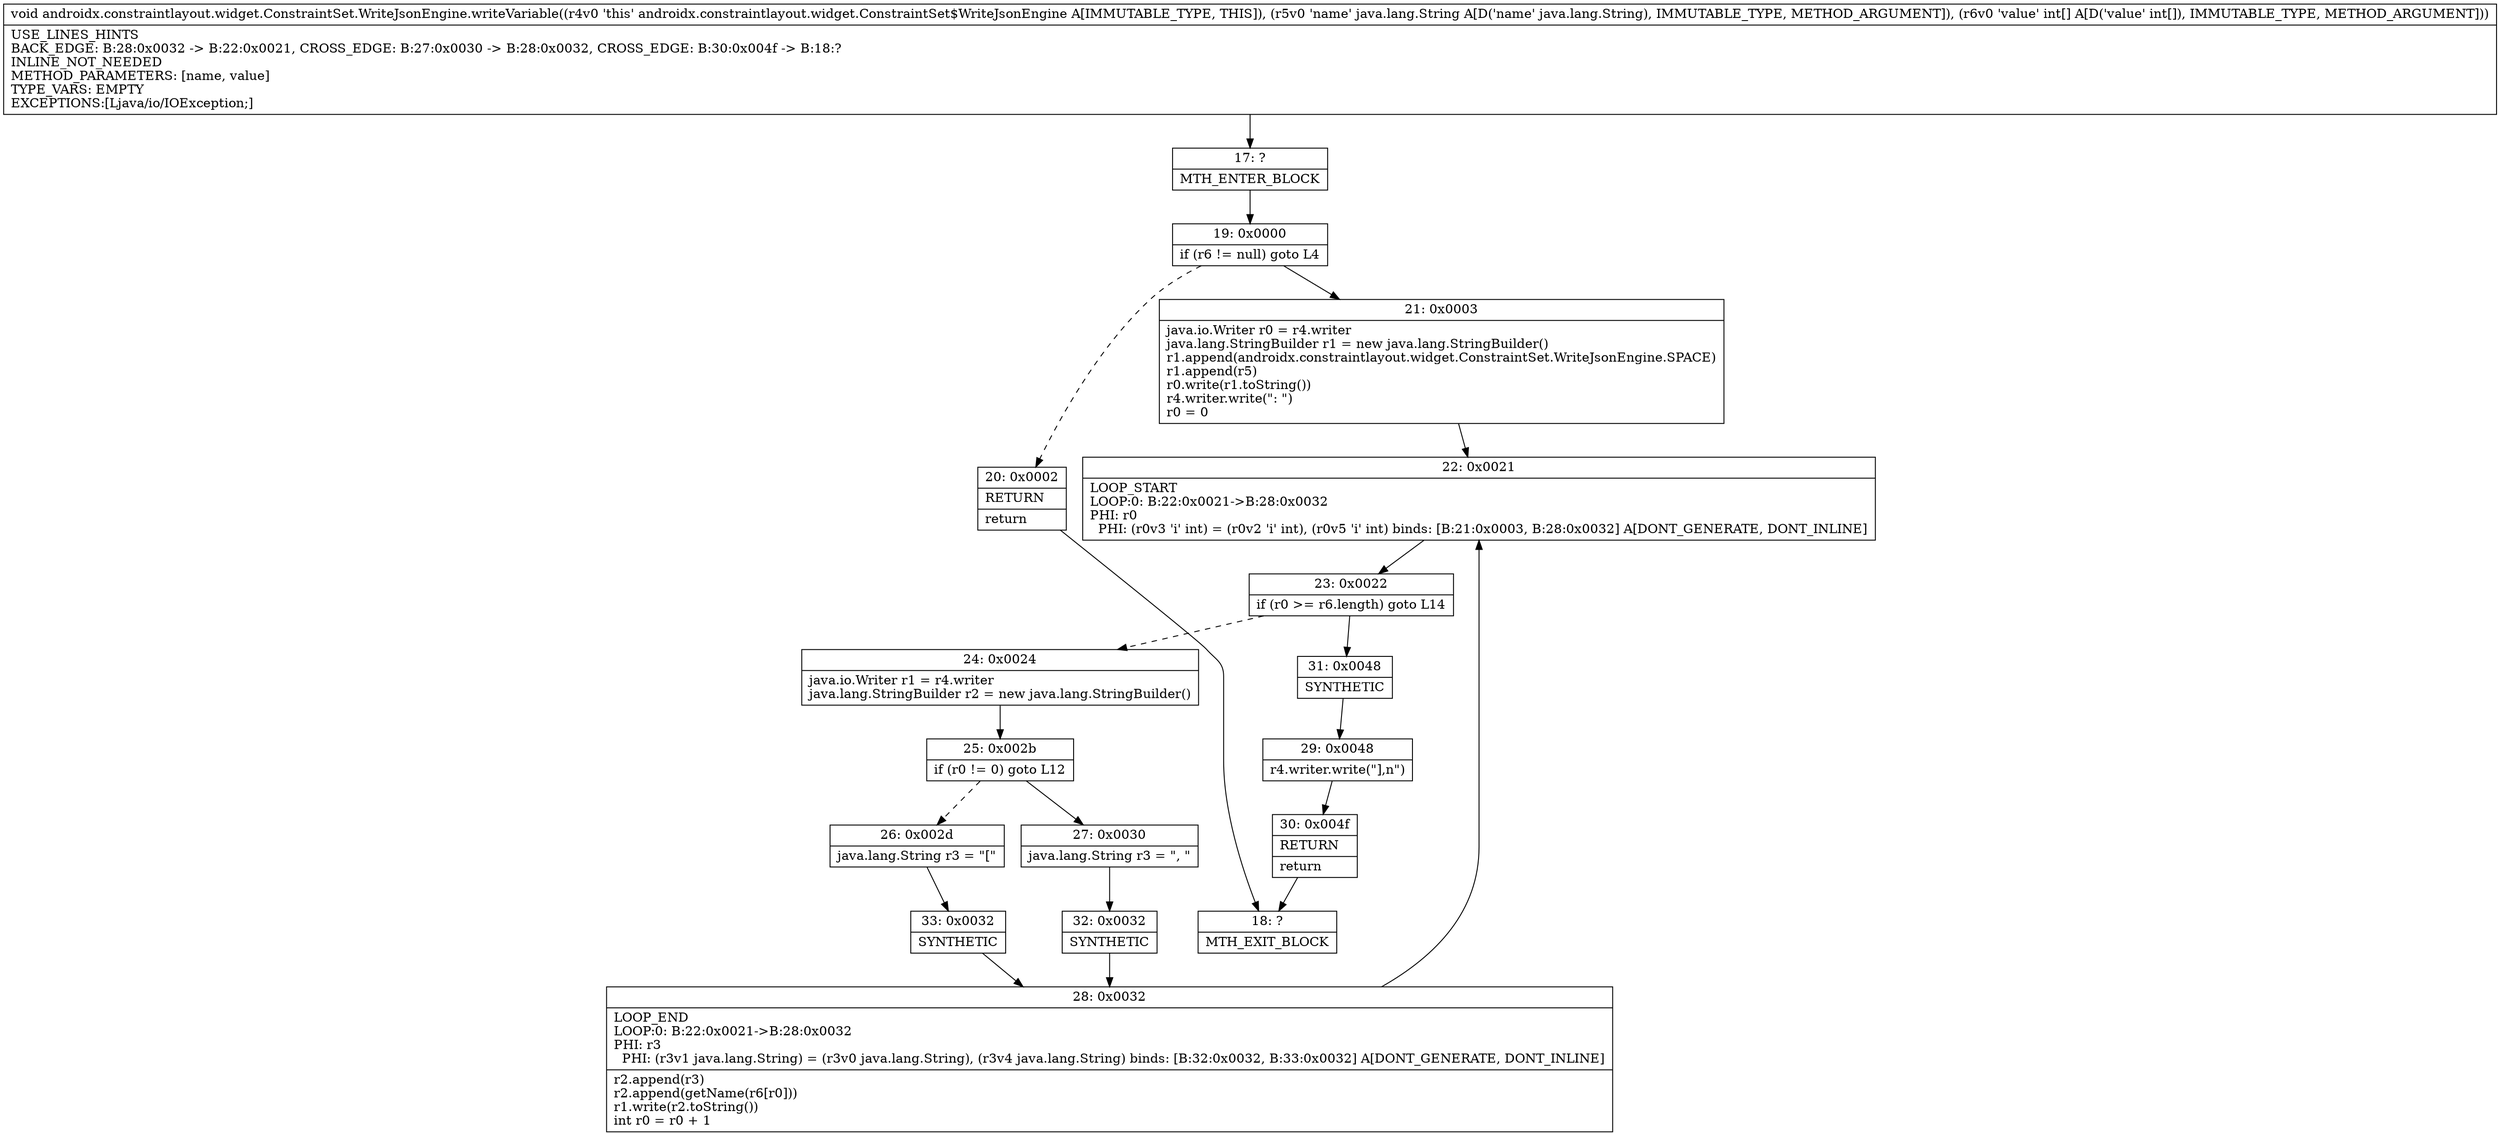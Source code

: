 digraph "CFG forandroidx.constraintlayout.widget.ConstraintSet.WriteJsonEngine.writeVariable(Ljava\/lang\/String;[I)V" {
Node_17 [shape=record,label="{17\:\ ?|MTH_ENTER_BLOCK\l}"];
Node_19 [shape=record,label="{19\:\ 0x0000|if (r6 != null) goto L4\l}"];
Node_20 [shape=record,label="{20\:\ 0x0002|RETURN\l|return\l}"];
Node_18 [shape=record,label="{18\:\ ?|MTH_EXIT_BLOCK\l}"];
Node_21 [shape=record,label="{21\:\ 0x0003|java.io.Writer r0 = r4.writer\ljava.lang.StringBuilder r1 = new java.lang.StringBuilder()\lr1.append(androidx.constraintlayout.widget.ConstraintSet.WriteJsonEngine.SPACE)\lr1.append(r5)\lr0.write(r1.toString())\lr4.writer.write(\": \")\lr0 = 0\l}"];
Node_22 [shape=record,label="{22\:\ 0x0021|LOOP_START\lLOOP:0: B:22:0x0021\-\>B:28:0x0032\lPHI: r0 \l  PHI: (r0v3 'i' int) = (r0v2 'i' int), (r0v5 'i' int) binds: [B:21:0x0003, B:28:0x0032] A[DONT_GENERATE, DONT_INLINE]\l}"];
Node_23 [shape=record,label="{23\:\ 0x0022|if (r0 \>= r6.length) goto L14\l}"];
Node_24 [shape=record,label="{24\:\ 0x0024|java.io.Writer r1 = r4.writer\ljava.lang.StringBuilder r2 = new java.lang.StringBuilder()\l}"];
Node_25 [shape=record,label="{25\:\ 0x002b|if (r0 != 0) goto L12\l}"];
Node_26 [shape=record,label="{26\:\ 0x002d|java.lang.String r3 = \"[\"\l}"];
Node_33 [shape=record,label="{33\:\ 0x0032|SYNTHETIC\l}"];
Node_28 [shape=record,label="{28\:\ 0x0032|LOOP_END\lLOOP:0: B:22:0x0021\-\>B:28:0x0032\lPHI: r3 \l  PHI: (r3v1 java.lang.String) = (r3v0 java.lang.String), (r3v4 java.lang.String) binds: [B:32:0x0032, B:33:0x0032] A[DONT_GENERATE, DONT_INLINE]\l|r2.append(r3)\lr2.append(getName(r6[r0]))\lr1.write(r2.toString())\lint r0 = r0 + 1\l}"];
Node_27 [shape=record,label="{27\:\ 0x0030|java.lang.String r3 = \", \"\l}"];
Node_32 [shape=record,label="{32\:\ 0x0032|SYNTHETIC\l}"];
Node_31 [shape=record,label="{31\:\ 0x0048|SYNTHETIC\l}"];
Node_29 [shape=record,label="{29\:\ 0x0048|r4.writer.write(\"],n\")\l}"];
Node_30 [shape=record,label="{30\:\ 0x004f|RETURN\l|return\l}"];
MethodNode[shape=record,label="{void androidx.constraintlayout.widget.ConstraintSet.WriteJsonEngine.writeVariable((r4v0 'this' androidx.constraintlayout.widget.ConstraintSet$WriteJsonEngine A[IMMUTABLE_TYPE, THIS]), (r5v0 'name' java.lang.String A[D('name' java.lang.String), IMMUTABLE_TYPE, METHOD_ARGUMENT]), (r6v0 'value' int[] A[D('value' int[]), IMMUTABLE_TYPE, METHOD_ARGUMENT]))  | USE_LINES_HINTS\lBACK_EDGE: B:28:0x0032 \-\> B:22:0x0021, CROSS_EDGE: B:27:0x0030 \-\> B:28:0x0032, CROSS_EDGE: B:30:0x004f \-\> B:18:?\lINLINE_NOT_NEEDED\lMETHOD_PARAMETERS: [name, value]\lTYPE_VARS: EMPTY\lEXCEPTIONS:[Ljava\/io\/IOException;]\l}"];
MethodNode -> Node_17;Node_17 -> Node_19;
Node_19 -> Node_20[style=dashed];
Node_19 -> Node_21;
Node_20 -> Node_18;
Node_21 -> Node_22;
Node_22 -> Node_23;
Node_23 -> Node_24[style=dashed];
Node_23 -> Node_31;
Node_24 -> Node_25;
Node_25 -> Node_26[style=dashed];
Node_25 -> Node_27;
Node_26 -> Node_33;
Node_33 -> Node_28;
Node_28 -> Node_22;
Node_27 -> Node_32;
Node_32 -> Node_28;
Node_31 -> Node_29;
Node_29 -> Node_30;
Node_30 -> Node_18;
}

